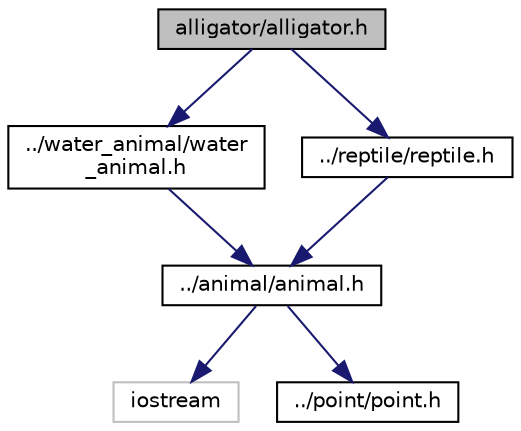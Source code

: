 digraph "alligator/alligator.h"
{
  edge [fontname="Helvetica",fontsize="10",labelfontname="Helvetica",labelfontsize="10"];
  node [fontname="Helvetica",fontsize="10",shape=record];
  Node1 [label="alligator/alligator.h",height=0.2,width=0.4,color="black", fillcolor="grey75", style="filled", fontcolor="black"];
  Node1 -> Node2 [color="midnightblue",fontsize="10",style="solid",fontname="Helvetica"];
  Node2 [label="../water_animal/water\l_animal.h",height=0.2,width=0.4,color="black", fillcolor="white", style="filled",URL="$water__animal_8h.html"];
  Node2 -> Node3 [color="midnightblue",fontsize="10",style="solid",fontname="Helvetica"];
  Node3 [label="../animal/animal.h",height=0.2,width=0.4,color="black", fillcolor="white", style="filled",URL="$animal_8h.html"];
  Node3 -> Node4 [color="midnightblue",fontsize="10",style="solid",fontname="Helvetica"];
  Node4 [label="iostream",height=0.2,width=0.4,color="grey75", fillcolor="white", style="filled"];
  Node3 -> Node5 [color="midnightblue",fontsize="10",style="solid",fontname="Helvetica"];
  Node5 [label="../point/point.h",height=0.2,width=0.4,color="black", fillcolor="white", style="filled",URL="$point_8h.html"];
  Node1 -> Node6 [color="midnightblue",fontsize="10",style="solid",fontname="Helvetica"];
  Node6 [label="../reptile/reptile.h",height=0.2,width=0.4,color="black", fillcolor="white", style="filled",URL="$reptile_8h.html"];
  Node6 -> Node3 [color="midnightblue",fontsize="10",style="solid",fontname="Helvetica"];
}

